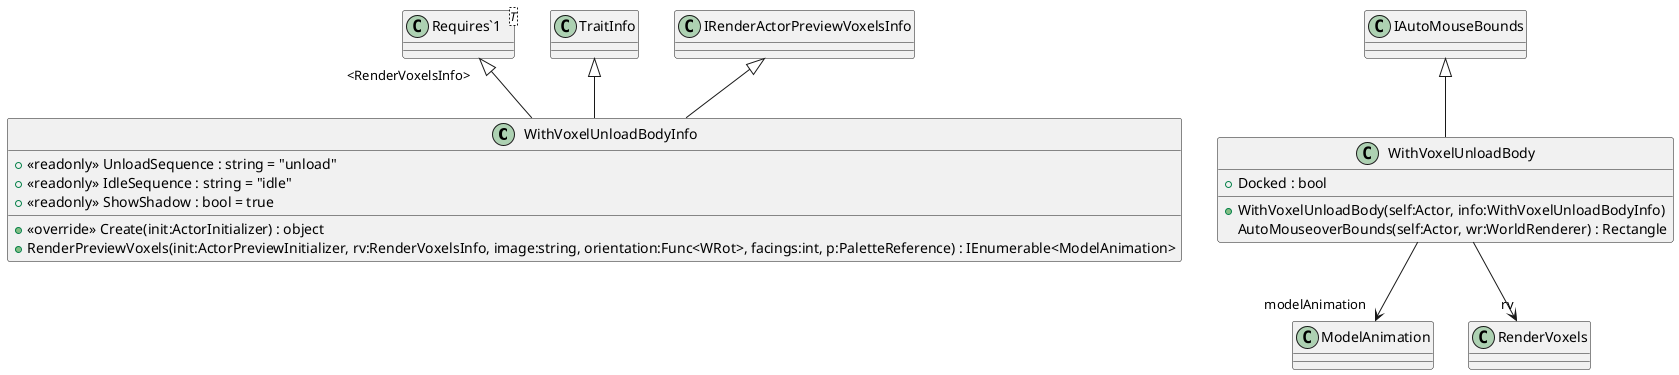 @startuml
class WithVoxelUnloadBodyInfo {
    + <<readonly>> UnloadSequence : string = "unload"
    + <<readonly>> IdleSequence : string = "idle"
    + <<readonly>> ShowShadow : bool = true
    + <<override>> Create(init:ActorInitializer) : object
    + RenderPreviewVoxels(init:ActorPreviewInitializer, rv:RenderVoxelsInfo, image:string, orientation:Func<WRot>, facings:int, p:PaletteReference) : IEnumerable<ModelAnimation>
}
class WithVoxelUnloadBody {
    + Docked : bool
    + WithVoxelUnloadBody(self:Actor, info:WithVoxelUnloadBodyInfo)
    AutoMouseoverBounds(self:Actor, wr:WorldRenderer) : Rectangle
}
class "Requires`1"<T> {
}
TraitInfo <|-- WithVoxelUnloadBodyInfo
IRenderActorPreviewVoxelsInfo <|-- WithVoxelUnloadBodyInfo
"Requires`1" "<RenderVoxelsInfo>" <|-- WithVoxelUnloadBodyInfo
IAutoMouseBounds <|-- WithVoxelUnloadBody
WithVoxelUnloadBody --> "modelAnimation" ModelAnimation
WithVoxelUnloadBody --> "rv" RenderVoxels
@enduml
